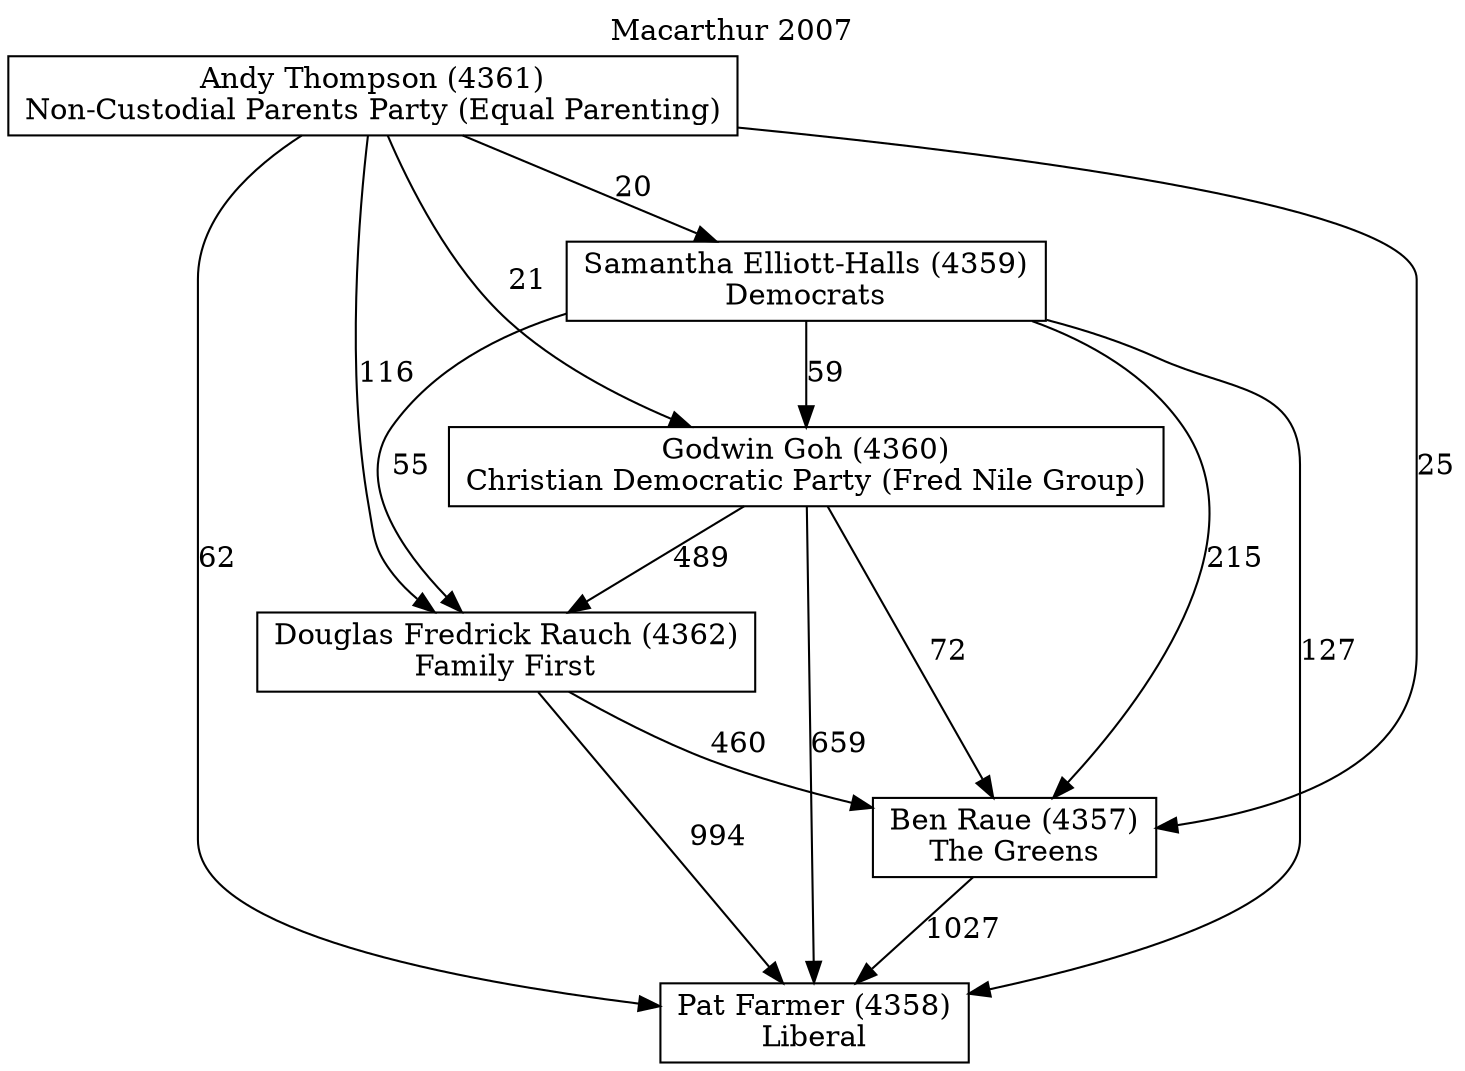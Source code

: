 // House preference flow
digraph "Pat Farmer (4358)_Macarthur_2007" {
	graph [label="Macarthur 2007" labelloc=t mclimit=10]
	node [shape=box]
	"Pat Farmer (4358)" [label="Pat Farmer (4358)
Liberal"]
	"Ben Raue (4357)" [label="Ben Raue (4357)
The Greens"]
	"Douglas Fredrick Rauch (4362)" [label="Douglas Fredrick Rauch (4362)
Family First"]
	"Godwin Goh (4360)" [label="Godwin Goh (4360)
Christian Democratic Party (Fred Nile Group)"]
	"Samantha Elliott-Halls (4359)" [label="Samantha Elliott-Halls (4359)
Democrats"]
	"Andy Thompson (4361)" [label="Andy Thompson (4361)
Non-Custodial Parents Party (Equal Parenting)"]
	"Ben Raue (4357)" -> "Pat Farmer (4358)" [label=1027]
	"Douglas Fredrick Rauch (4362)" -> "Ben Raue (4357)" [label=460]
	"Godwin Goh (4360)" -> "Douglas Fredrick Rauch (4362)" [label=489]
	"Samantha Elliott-Halls (4359)" -> "Godwin Goh (4360)" [label=59]
	"Andy Thompson (4361)" -> "Samantha Elliott-Halls (4359)" [label=20]
	"Douglas Fredrick Rauch (4362)" -> "Pat Farmer (4358)" [label=994]
	"Godwin Goh (4360)" -> "Pat Farmer (4358)" [label=659]
	"Samantha Elliott-Halls (4359)" -> "Pat Farmer (4358)" [label=127]
	"Andy Thompson (4361)" -> "Pat Farmer (4358)" [label=62]
	"Andy Thompson (4361)" -> "Godwin Goh (4360)" [label=21]
	"Samantha Elliott-Halls (4359)" -> "Douglas Fredrick Rauch (4362)" [label=55]
	"Andy Thompson (4361)" -> "Douglas Fredrick Rauch (4362)" [label=116]
	"Godwin Goh (4360)" -> "Ben Raue (4357)" [label=72]
	"Samantha Elliott-Halls (4359)" -> "Ben Raue (4357)" [label=215]
	"Andy Thompson (4361)" -> "Ben Raue (4357)" [label=25]
}
